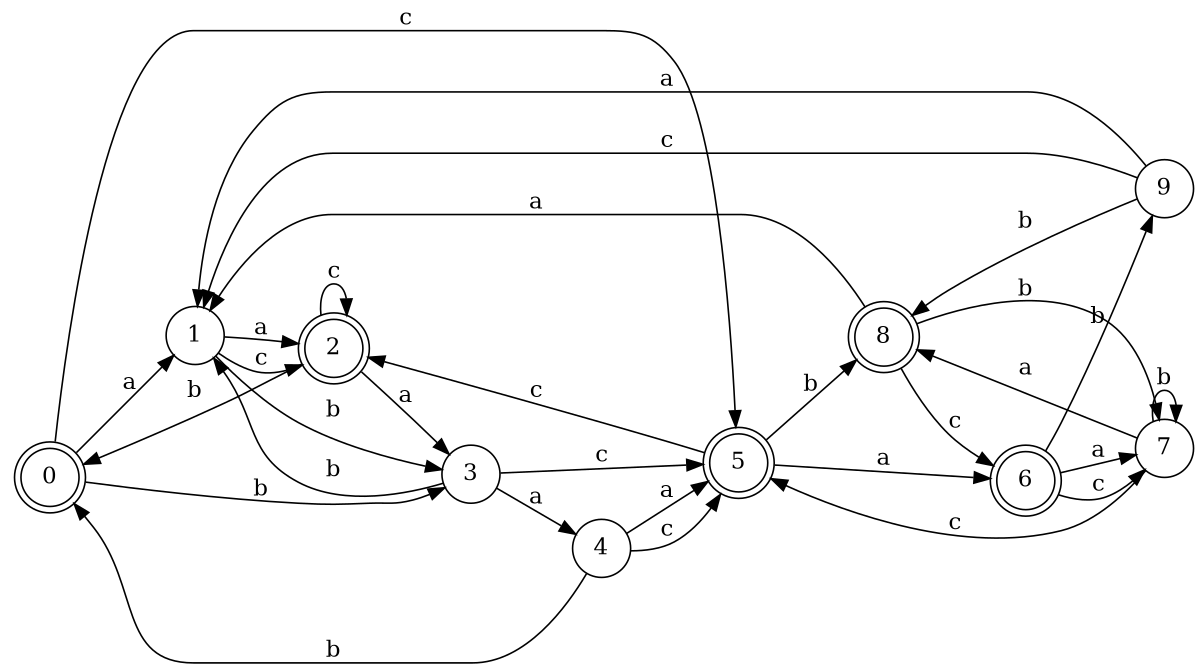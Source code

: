 digraph n8_8 {
__start0 [label="" shape="none"];

rankdir=LR;
size="8,5";

s0 [style="rounded,filled", color="black", fillcolor="white" shape="doublecircle", label="0"];
s1 [style="filled", color="black", fillcolor="white" shape="circle", label="1"];
s2 [style="rounded,filled", color="black", fillcolor="white" shape="doublecircle", label="2"];
s3 [style="filled", color="black", fillcolor="white" shape="circle", label="3"];
s4 [style="filled", color="black", fillcolor="white" shape="circle", label="4"];
s5 [style="rounded,filled", color="black", fillcolor="white" shape="doublecircle", label="5"];
s6 [style="rounded,filled", color="black", fillcolor="white" shape="doublecircle", label="6"];
s7 [style="filled", color="black", fillcolor="white" shape="circle", label="7"];
s8 [style="rounded,filled", color="black", fillcolor="white" shape="doublecircle", label="8"];
s9 [style="filled", color="black", fillcolor="white" shape="circle", label="9"];
s0 -> s1 [label="a"];
s0 -> s3 [label="b"];
s0 -> s5 [label="c"];
s1 -> s2 [label="a"];
s1 -> s3 [label="b"];
s1 -> s2 [label="c"];
s2 -> s3 [label="a"];
s2 -> s0 [label="b"];
s2 -> s2 [label="c"];
s3 -> s4 [label="a"];
s3 -> s1 [label="b"];
s3 -> s5 [label="c"];
s4 -> s5 [label="a"];
s4 -> s0 [label="b"];
s4 -> s5 [label="c"];
s5 -> s6 [label="a"];
s5 -> s8 [label="b"];
s5 -> s2 [label="c"];
s6 -> s7 [label="a"];
s6 -> s9 [label="b"];
s6 -> s7 [label="c"];
s7 -> s8 [label="a"];
s7 -> s7 [label="b"];
s7 -> s5 [label="c"];
s8 -> s1 [label="a"];
s8 -> s7 [label="b"];
s8 -> s6 [label="c"];
s9 -> s1 [label="a"];
s9 -> s8 [label="b"];
s9 -> s1 [label="c"];

}